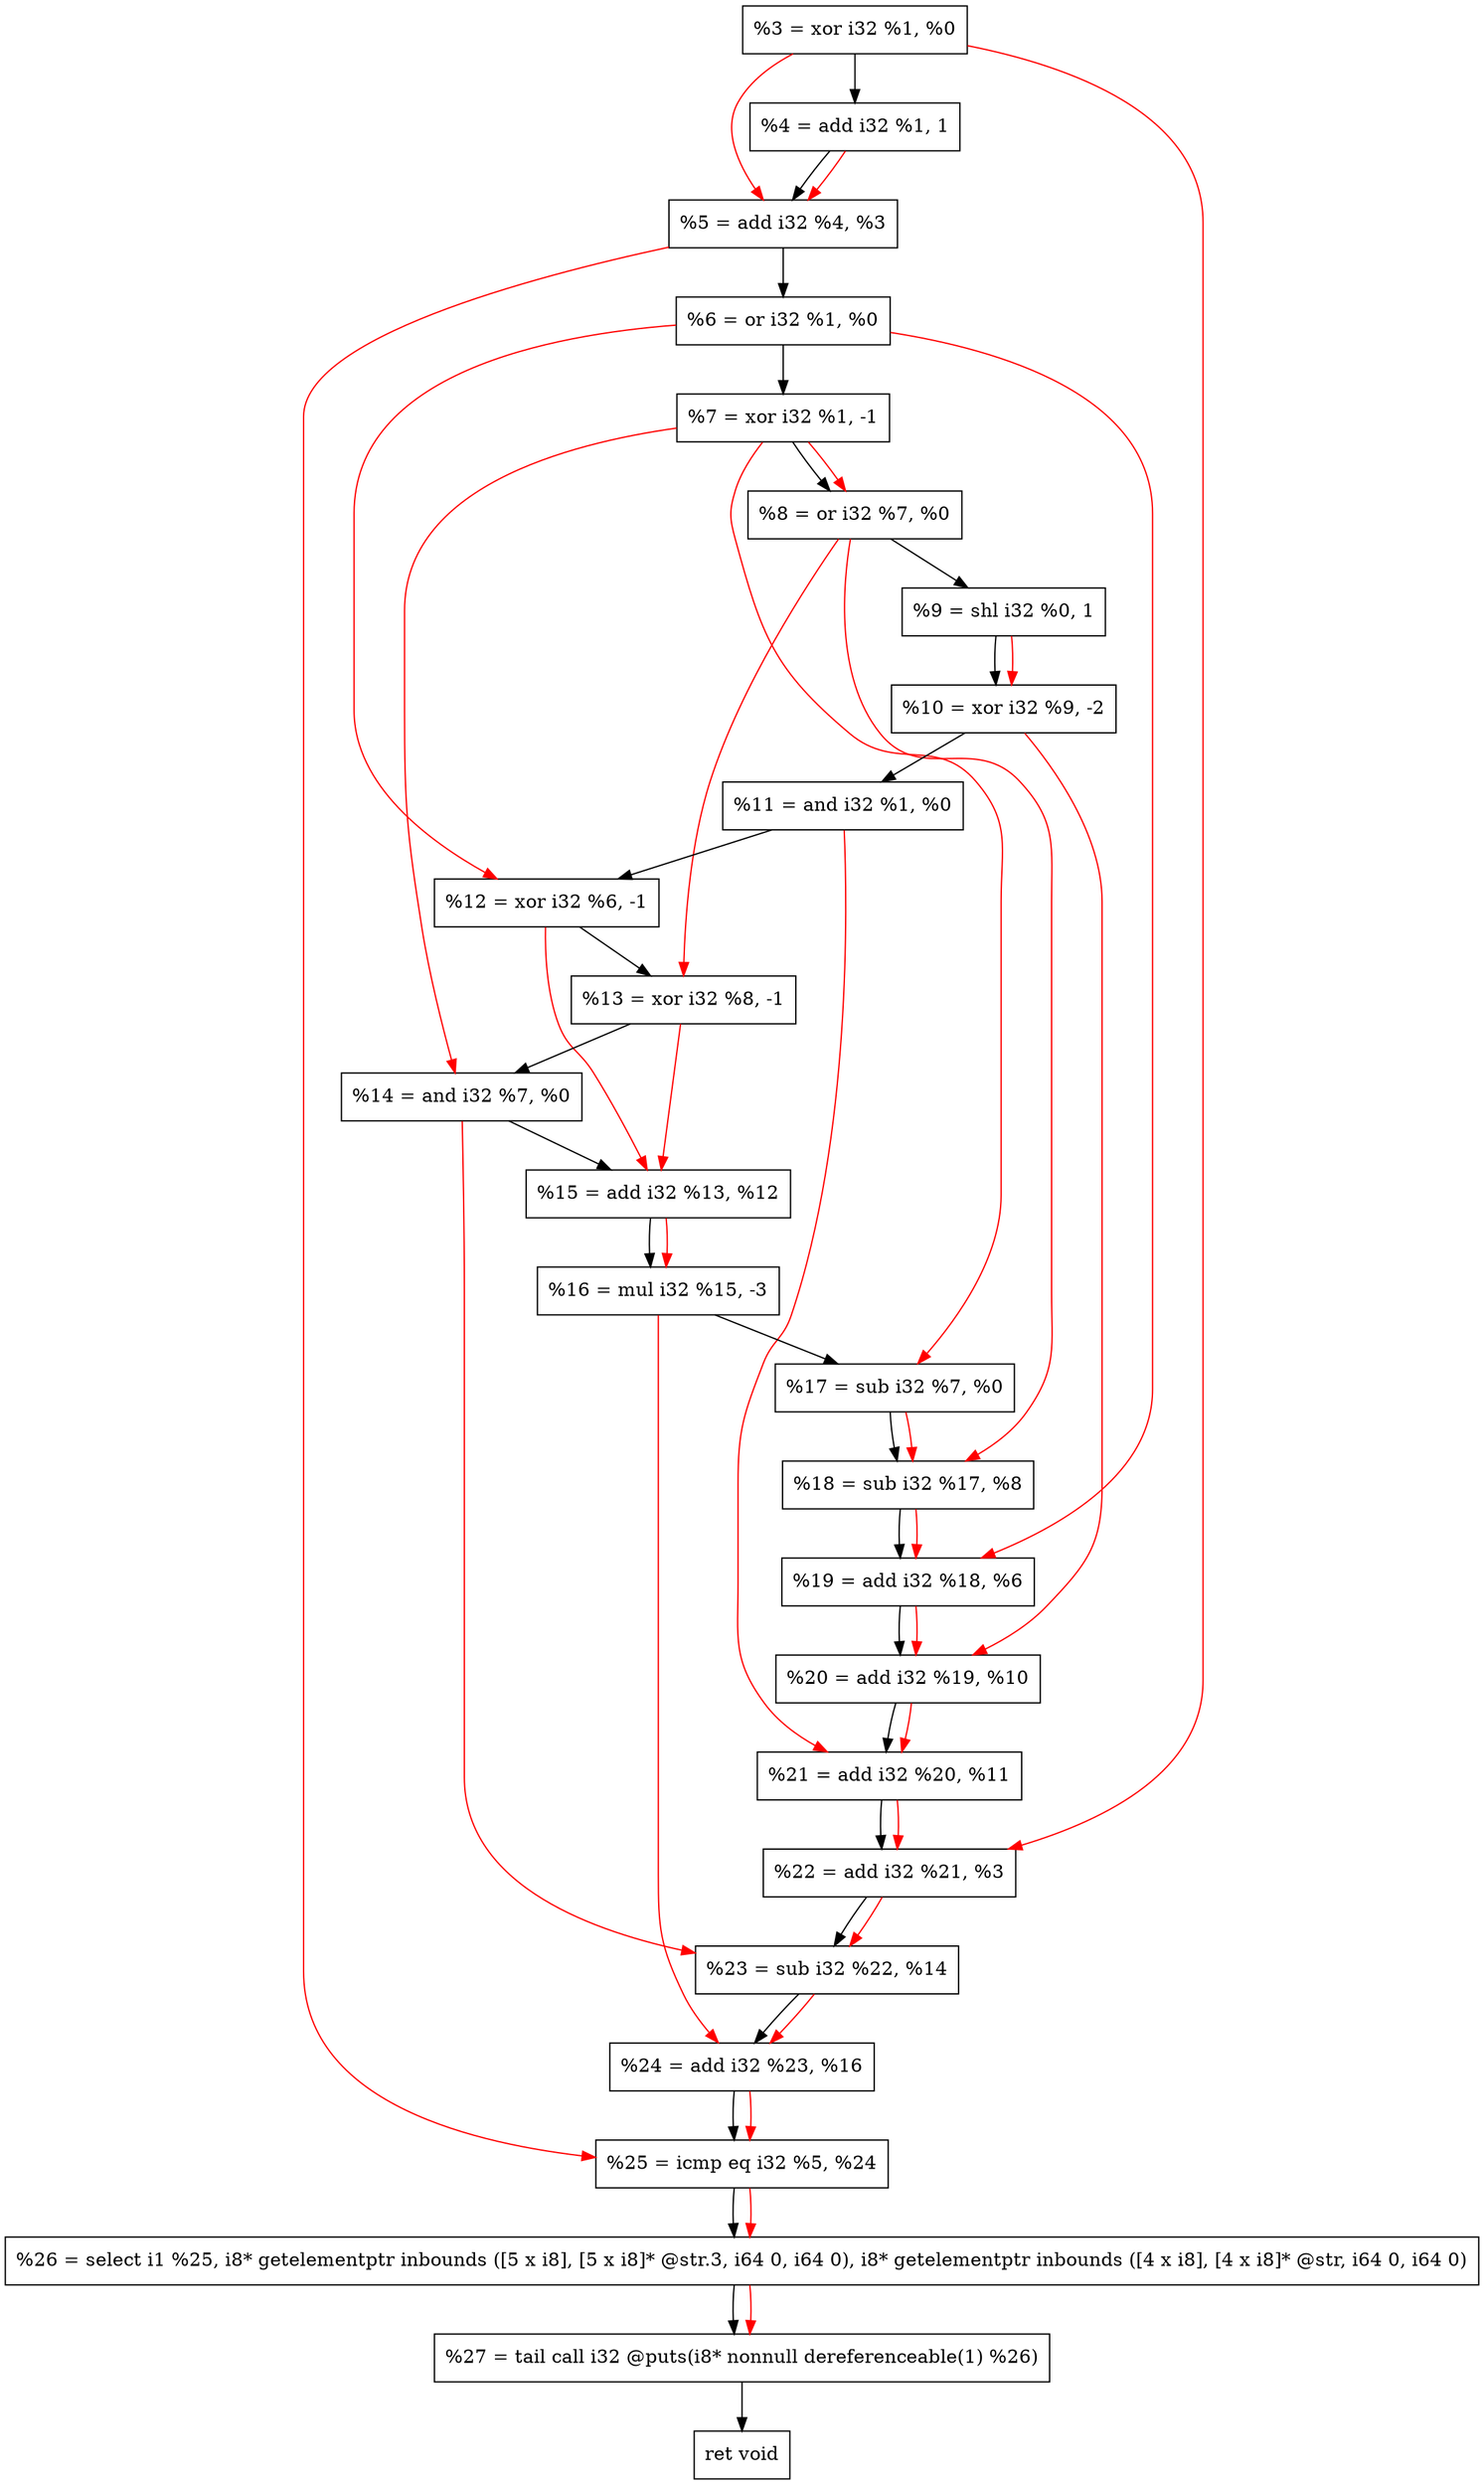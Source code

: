 digraph "DFG for'crackme' function" {
	Node0xf57510[shape=record, label="  %3 = xor i32 %1, %0"];
	Node0xf57bc0[shape=record, label="  %4 = add i32 %1, 1"];
	Node0xf57c80[shape=record, label="  %5 = add i32 %4, %3"];
	Node0xf57cf0[shape=record, label="  %6 = or i32 %1, %0"];
	Node0xf57d60[shape=record, label="  %7 = xor i32 %1, -1"];
	Node0xf57dd0[shape=record, label="  %8 = or i32 %7, %0"];
	Node0xf57e40[shape=record, label="  %9 = shl i32 %0, 1"];
	Node0xf57ee0[shape=record, label="  %10 = xor i32 %9, -2"];
	Node0xf57f50[shape=record, label="  %11 = and i32 %1, %0"];
	Node0xf57fc0[shape=record, label="  %12 = xor i32 %6, -1"];
	Node0xf58030[shape=record, label="  %13 = xor i32 %8, -1"];
	Node0xf580a0[shape=record, label="  %14 = and i32 %7, %0"];
	Node0xf58110[shape=record, label="  %15 = add i32 %13, %12"];
	Node0xf581b0[shape=record, label="  %16 = mul i32 %15, -3"];
	Node0xf58220[shape=record, label="  %17 = sub i32 %7, %0"];
	Node0xf58290[shape=record, label="  %18 = sub i32 %17, %8"];
	Node0xf58300[shape=record, label="  %19 = add i32 %18, %6"];
	Node0xf58370[shape=record, label="  %20 = add i32 %19, %10"];
	Node0xf583e0[shape=record, label="  %21 = add i32 %20, %11"];
	Node0xf58450[shape=record, label="  %22 = add i32 %21, %3"];
	Node0xf584c0[shape=record, label="  %23 = sub i32 %22, %14"];
	Node0xf58530[shape=record, label="  %24 = add i32 %23, %16"];
	Node0xf585a0[shape=record, label="  %25 = icmp eq i32 %5, %24"];
	Node0xef8268[shape=record, label="  %26 = select i1 %25, i8* getelementptr inbounds ([5 x i8], [5 x i8]* @str.3, i64 0, i64 0), i8* getelementptr inbounds ([4 x i8], [4 x i8]* @str, i64 0, i64 0)"];
	Node0xf58a40[shape=record, label="  %27 = tail call i32 @puts(i8* nonnull dereferenceable(1) %26)"];
	Node0xf58a90[shape=record, label="  ret void"];
	Node0xf57510 -> Node0xf57bc0;
	Node0xf57bc0 -> Node0xf57c80;
	Node0xf57c80 -> Node0xf57cf0;
	Node0xf57cf0 -> Node0xf57d60;
	Node0xf57d60 -> Node0xf57dd0;
	Node0xf57dd0 -> Node0xf57e40;
	Node0xf57e40 -> Node0xf57ee0;
	Node0xf57ee0 -> Node0xf57f50;
	Node0xf57f50 -> Node0xf57fc0;
	Node0xf57fc0 -> Node0xf58030;
	Node0xf58030 -> Node0xf580a0;
	Node0xf580a0 -> Node0xf58110;
	Node0xf58110 -> Node0xf581b0;
	Node0xf581b0 -> Node0xf58220;
	Node0xf58220 -> Node0xf58290;
	Node0xf58290 -> Node0xf58300;
	Node0xf58300 -> Node0xf58370;
	Node0xf58370 -> Node0xf583e0;
	Node0xf583e0 -> Node0xf58450;
	Node0xf58450 -> Node0xf584c0;
	Node0xf584c0 -> Node0xf58530;
	Node0xf58530 -> Node0xf585a0;
	Node0xf585a0 -> Node0xef8268;
	Node0xef8268 -> Node0xf58a40;
	Node0xf58a40 -> Node0xf58a90;
edge [color=red]
	Node0xf57bc0 -> Node0xf57c80;
	Node0xf57510 -> Node0xf57c80;
	Node0xf57d60 -> Node0xf57dd0;
	Node0xf57e40 -> Node0xf57ee0;
	Node0xf57cf0 -> Node0xf57fc0;
	Node0xf57dd0 -> Node0xf58030;
	Node0xf57d60 -> Node0xf580a0;
	Node0xf58030 -> Node0xf58110;
	Node0xf57fc0 -> Node0xf58110;
	Node0xf58110 -> Node0xf581b0;
	Node0xf57d60 -> Node0xf58220;
	Node0xf58220 -> Node0xf58290;
	Node0xf57dd0 -> Node0xf58290;
	Node0xf58290 -> Node0xf58300;
	Node0xf57cf0 -> Node0xf58300;
	Node0xf58300 -> Node0xf58370;
	Node0xf57ee0 -> Node0xf58370;
	Node0xf58370 -> Node0xf583e0;
	Node0xf57f50 -> Node0xf583e0;
	Node0xf583e0 -> Node0xf58450;
	Node0xf57510 -> Node0xf58450;
	Node0xf58450 -> Node0xf584c0;
	Node0xf580a0 -> Node0xf584c0;
	Node0xf584c0 -> Node0xf58530;
	Node0xf581b0 -> Node0xf58530;
	Node0xf57c80 -> Node0xf585a0;
	Node0xf58530 -> Node0xf585a0;
	Node0xf585a0 -> Node0xef8268;
	Node0xef8268 -> Node0xf58a40;
}
